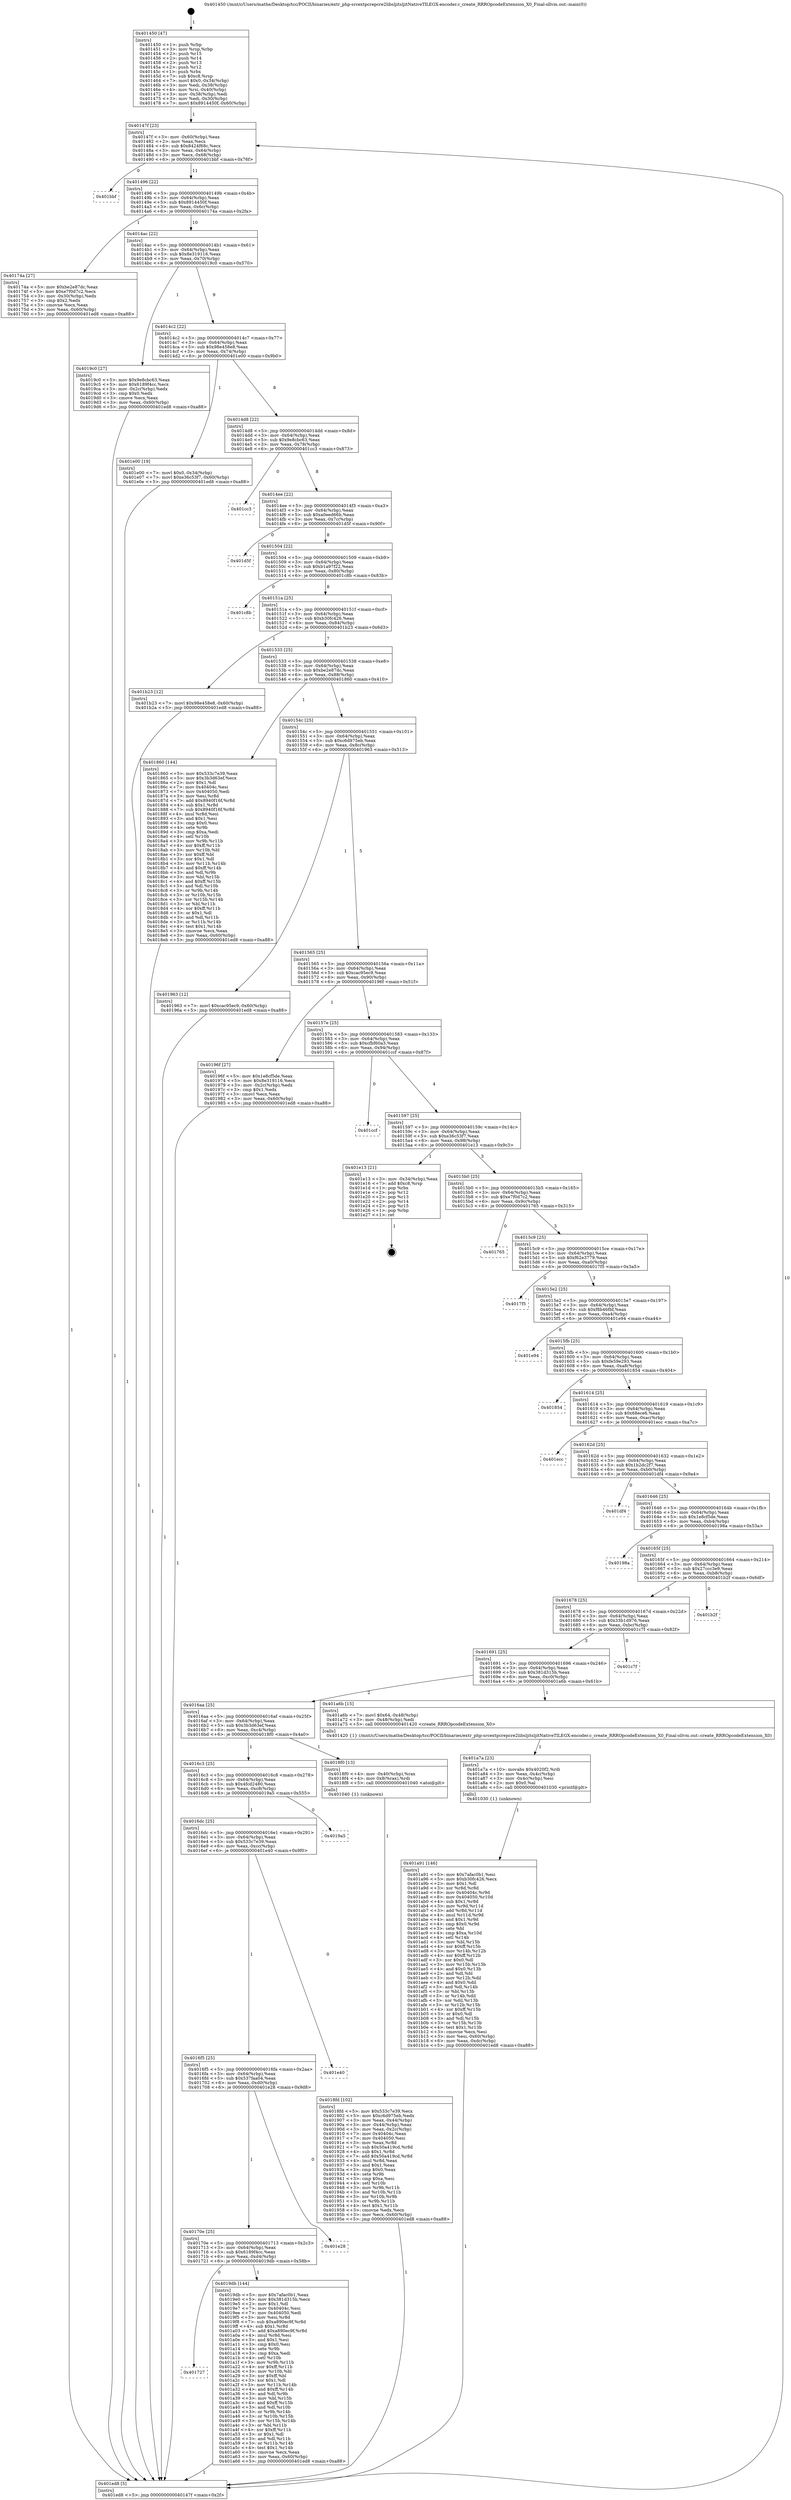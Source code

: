 digraph "0x401450" {
  label = "0x401450 (/mnt/c/Users/mathe/Desktop/tcc/POCII/binaries/extr_php-srcextpcrepcre2libsljitsljitNativeTILEGX-encoder.c_create_RRROpcodeExtension_X0_Final-ollvm.out::main(0))"
  labelloc = "t"
  node[shape=record]

  Entry [label="",width=0.3,height=0.3,shape=circle,fillcolor=black,style=filled]
  "0x40147f" [label="{
     0x40147f [23]\l
     | [instrs]\l
     &nbsp;&nbsp;0x40147f \<+3\>: mov -0x60(%rbp),%eax\l
     &nbsp;&nbsp;0x401482 \<+2\>: mov %eax,%ecx\l
     &nbsp;&nbsp;0x401484 \<+6\>: sub $0x8424f68c,%ecx\l
     &nbsp;&nbsp;0x40148a \<+3\>: mov %eax,-0x64(%rbp)\l
     &nbsp;&nbsp;0x40148d \<+3\>: mov %ecx,-0x68(%rbp)\l
     &nbsp;&nbsp;0x401490 \<+6\>: je 0000000000401bbf \<main+0x76f\>\l
  }"]
  "0x401bbf" [label="{
     0x401bbf\l
  }", style=dashed]
  "0x401496" [label="{
     0x401496 [22]\l
     | [instrs]\l
     &nbsp;&nbsp;0x401496 \<+5\>: jmp 000000000040149b \<main+0x4b\>\l
     &nbsp;&nbsp;0x40149b \<+3\>: mov -0x64(%rbp),%eax\l
     &nbsp;&nbsp;0x40149e \<+5\>: sub $0x8914450f,%eax\l
     &nbsp;&nbsp;0x4014a3 \<+3\>: mov %eax,-0x6c(%rbp)\l
     &nbsp;&nbsp;0x4014a6 \<+6\>: je 000000000040174a \<main+0x2fa\>\l
  }"]
  Exit [label="",width=0.3,height=0.3,shape=circle,fillcolor=black,style=filled,peripheries=2]
  "0x40174a" [label="{
     0x40174a [27]\l
     | [instrs]\l
     &nbsp;&nbsp;0x40174a \<+5\>: mov $0xbe2e87dc,%eax\l
     &nbsp;&nbsp;0x40174f \<+5\>: mov $0xe7f0d7c2,%ecx\l
     &nbsp;&nbsp;0x401754 \<+3\>: mov -0x30(%rbp),%edx\l
     &nbsp;&nbsp;0x401757 \<+3\>: cmp $0x2,%edx\l
     &nbsp;&nbsp;0x40175a \<+3\>: cmovne %ecx,%eax\l
     &nbsp;&nbsp;0x40175d \<+3\>: mov %eax,-0x60(%rbp)\l
     &nbsp;&nbsp;0x401760 \<+5\>: jmp 0000000000401ed8 \<main+0xa88\>\l
  }"]
  "0x4014ac" [label="{
     0x4014ac [22]\l
     | [instrs]\l
     &nbsp;&nbsp;0x4014ac \<+5\>: jmp 00000000004014b1 \<main+0x61\>\l
     &nbsp;&nbsp;0x4014b1 \<+3\>: mov -0x64(%rbp),%eax\l
     &nbsp;&nbsp;0x4014b4 \<+5\>: sub $0x8e319116,%eax\l
     &nbsp;&nbsp;0x4014b9 \<+3\>: mov %eax,-0x70(%rbp)\l
     &nbsp;&nbsp;0x4014bc \<+6\>: je 00000000004019c0 \<main+0x570\>\l
  }"]
  "0x401ed8" [label="{
     0x401ed8 [5]\l
     | [instrs]\l
     &nbsp;&nbsp;0x401ed8 \<+5\>: jmp 000000000040147f \<main+0x2f\>\l
  }"]
  "0x401450" [label="{
     0x401450 [47]\l
     | [instrs]\l
     &nbsp;&nbsp;0x401450 \<+1\>: push %rbp\l
     &nbsp;&nbsp;0x401451 \<+3\>: mov %rsp,%rbp\l
     &nbsp;&nbsp;0x401454 \<+2\>: push %r15\l
     &nbsp;&nbsp;0x401456 \<+2\>: push %r14\l
     &nbsp;&nbsp;0x401458 \<+2\>: push %r13\l
     &nbsp;&nbsp;0x40145a \<+2\>: push %r12\l
     &nbsp;&nbsp;0x40145c \<+1\>: push %rbx\l
     &nbsp;&nbsp;0x40145d \<+7\>: sub $0xc8,%rsp\l
     &nbsp;&nbsp;0x401464 \<+7\>: movl $0x0,-0x34(%rbp)\l
     &nbsp;&nbsp;0x40146b \<+3\>: mov %edi,-0x38(%rbp)\l
     &nbsp;&nbsp;0x40146e \<+4\>: mov %rsi,-0x40(%rbp)\l
     &nbsp;&nbsp;0x401472 \<+3\>: mov -0x38(%rbp),%edi\l
     &nbsp;&nbsp;0x401475 \<+3\>: mov %edi,-0x30(%rbp)\l
     &nbsp;&nbsp;0x401478 \<+7\>: movl $0x8914450f,-0x60(%rbp)\l
  }"]
  "0x401a91" [label="{
     0x401a91 [146]\l
     | [instrs]\l
     &nbsp;&nbsp;0x401a91 \<+5\>: mov $0x7afac0b1,%esi\l
     &nbsp;&nbsp;0x401a96 \<+5\>: mov $0xb30fc426,%ecx\l
     &nbsp;&nbsp;0x401a9b \<+2\>: mov $0x1,%dl\l
     &nbsp;&nbsp;0x401a9d \<+3\>: xor %r8d,%r8d\l
     &nbsp;&nbsp;0x401aa0 \<+8\>: mov 0x40404c,%r9d\l
     &nbsp;&nbsp;0x401aa8 \<+8\>: mov 0x404050,%r10d\l
     &nbsp;&nbsp;0x401ab0 \<+4\>: sub $0x1,%r8d\l
     &nbsp;&nbsp;0x401ab4 \<+3\>: mov %r9d,%r11d\l
     &nbsp;&nbsp;0x401ab7 \<+3\>: add %r8d,%r11d\l
     &nbsp;&nbsp;0x401aba \<+4\>: imul %r11d,%r9d\l
     &nbsp;&nbsp;0x401abe \<+4\>: and $0x1,%r9d\l
     &nbsp;&nbsp;0x401ac2 \<+4\>: cmp $0x0,%r9d\l
     &nbsp;&nbsp;0x401ac6 \<+3\>: sete %bl\l
     &nbsp;&nbsp;0x401ac9 \<+4\>: cmp $0xa,%r10d\l
     &nbsp;&nbsp;0x401acd \<+4\>: setl %r14b\l
     &nbsp;&nbsp;0x401ad1 \<+3\>: mov %bl,%r15b\l
     &nbsp;&nbsp;0x401ad4 \<+4\>: xor $0xff,%r15b\l
     &nbsp;&nbsp;0x401ad8 \<+3\>: mov %r14b,%r12b\l
     &nbsp;&nbsp;0x401adb \<+4\>: xor $0xff,%r12b\l
     &nbsp;&nbsp;0x401adf \<+3\>: xor $0x0,%dl\l
     &nbsp;&nbsp;0x401ae2 \<+3\>: mov %r15b,%r13b\l
     &nbsp;&nbsp;0x401ae5 \<+4\>: and $0x0,%r13b\l
     &nbsp;&nbsp;0x401ae9 \<+2\>: and %dl,%bl\l
     &nbsp;&nbsp;0x401aeb \<+3\>: mov %r12b,%dil\l
     &nbsp;&nbsp;0x401aee \<+4\>: and $0x0,%dil\l
     &nbsp;&nbsp;0x401af2 \<+3\>: and %dl,%r14b\l
     &nbsp;&nbsp;0x401af5 \<+3\>: or %bl,%r13b\l
     &nbsp;&nbsp;0x401af8 \<+3\>: or %r14b,%dil\l
     &nbsp;&nbsp;0x401afb \<+3\>: xor %dil,%r13b\l
     &nbsp;&nbsp;0x401afe \<+3\>: or %r12b,%r15b\l
     &nbsp;&nbsp;0x401b01 \<+4\>: xor $0xff,%r15b\l
     &nbsp;&nbsp;0x401b05 \<+3\>: or $0x0,%dl\l
     &nbsp;&nbsp;0x401b08 \<+3\>: and %dl,%r15b\l
     &nbsp;&nbsp;0x401b0b \<+3\>: or %r15b,%r13b\l
     &nbsp;&nbsp;0x401b0e \<+4\>: test $0x1,%r13b\l
     &nbsp;&nbsp;0x401b12 \<+3\>: cmovne %ecx,%esi\l
     &nbsp;&nbsp;0x401b15 \<+3\>: mov %esi,-0x60(%rbp)\l
     &nbsp;&nbsp;0x401b18 \<+6\>: mov %eax,-0xdc(%rbp)\l
     &nbsp;&nbsp;0x401b1e \<+5\>: jmp 0000000000401ed8 \<main+0xa88\>\l
  }"]
  "0x4019c0" [label="{
     0x4019c0 [27]\l
     | [instrs]\l
     &nbsp;&nbsp;0x4019c0 \<+5\>: mov $0x9e8cbc63,%eax\l
     &nbsp;&nbsp;0x4019c5 \<+5\>: mov $0x6189f4cc,%ecx\l
     &nbsp;&nbsp;0x4019ca \<+3\>: mov -0x2c(%rbp),%edx\l
     &nbsp;&nbsp;0x4019cd \<+3\>: cmp $0x0,%edx\l
     &nbsp;&nbsp;0x4019d0 \<+3\>: cmove %ecx,%eax\l
     &nbsp;&nbsp;0x4019d3 \<+3\>: mov %eax,-0x60(%rbp)\l
     &nbsp;&nbsp;0x4019d6 \<+5\>: jmp 0000000000401ed8 \<main+0xa88\>\l
  }"]
  "0x4014c2" [label="{
     0x4014c2 [22]\l
     | [instrs]\l
     &nbsp;&nbsp;0x4014c2 \<+5\>: jmp 00000000004014c7 \<main+0x77\>\l
     &nbsp;&nbsp;0x4014c7 \<+3\>: mov -0x64(%rbp),%eax\l
     &nbsp;&nbsp;0x4014ca \<+5\>: sub $0x98e458e8,%eax\l
     &nbsp;&nbsp;0x4014cf \<+3\>: mov %eax,-0x74(%rbp)\l
     &nbsp;&nbsp;0x4014d2 \<+6\>: je 0000000000401e00 \<main+0x9b0\>\l
  }"]
  "0x401a7a" [label="{
     0x401a7a [23]\l
     | [instrs]\l
     &nbsp;&nbsp;0x401a7a \<+10\>: movabs $0x4020f2,%rdi\l
     &nbsp;&nbsp;0x401a84 \<+3\>: mov %eax,-0x4c(%rbp)\l
     &nbsp;&nbsp;0x401a87 \<+3\>: mov -0x4c(%rbp),%esi\l
     &nbsp;&nbsp;0x401a8a \<+2\>: mov $0x0,%al\l
     &nbsp;&nbsp;0x401a8c \<+5\>: call 0000000000401030 \<printf@plt\>\l
     | [calls]\l
     &nbsp;&nbsp;0x401030 \{1\} (unknown)\l
  }"]
  "0x401e00" [label="{
     0x401e00 [19]\l
     | [instrs]\l
     &nbsp;&nbsp;0x401e00 \<+7\>: movl $0x0,-0x34(%rbp)\l
     &nbsp;&nbsp;0x401e07 \<+7\>: movl $0xe36c53f7,-0x60(%rbp)\l
     &nbsp;&nbsp;0x401e0e \<+5\>: jmp 0000000000401ed8 \<main+0xa88\>\l
  }"]
  "0x4014d8" [label="{
     0x4014d8 [22]\l
     | [instrs]\l
     &nbsp;&nbsp;0x4014d8 \<+5\>: jmp 00000000004014dd \<main+0x8d\>\l
     &nbsp;&nbsp;0x4014dd \<+3\>: mov -0x64(%rbp),%eax\l
     &nbsp;&nbsp;0x4014e0 \<+5\>: sub $0x9e8cbc63,%eax\l
     &nbsp;&nbsp;0x4014e5 \<+3\>: mov %eax,-0x78(%rbp)\l
     &nbsp;&nbsp;0x4014e8 \<+6\>: je 0000000000401cc3 \<main+0x873\>\l
  }"]
  "0x401727" [label="{
     0x401727\l
  }", style=dashed]
  "0x401cc3" [label="{
     0x401cc3\l
  }", style=dashed]
  "0x4014ee" [label="{
     0x4014ee [22]\l
     | [instrs]\l
     &nbsp;&nbsp;0x4014ee \<+5\>: jmp 00000000004014f3 \<main+0xa3\>\l
     &nbsp;&nbsp;0x4014f3 \<+3\>: mov -0x64(%rbp),%eax\l
     &nbsp;&nbsp;0x4014f6 \<+5\>: sub $0xa0eed66b,%eax\l
     &nbsp;&nbsp;0x4014fb \<+3\>: mov %eax,-0x7c(%rbp)\l
     &nbsp;&nbsp;0x4014fe \<+6\>: je 0000000000401d5f \<main+0x90f\>\l
  }"]
  "0x4019db" [label="{
     0x4019db [144]\l
     | [instrs]\l
     &nbsp;&nbsp;0x4019db \<+5\>: mov $0x7afac0b1,%eax\l
     &nbsp;&nbsp;0x4019e0 \<+5\>: mov $0x381d315b,%ecx\l
     &nbsp;&nbsp;0x4019e5 \<+2\>: mov $0x1,%dl\l
     &nbsp;&nbsp;0x4019e7 \<+7\>: mov 0x40404c,%esi\l
     &nbsp;&nbsp;0x4019ee \<+7\>: mov 0x404050,%edi\l
     &nbsp;&nbsp;0x4019f5 \<+3\>: mov %esi,%r8d\l
     &nbsp;&nbsp;0x4019f8 \<+7\>: sub $0xa890ec9f,%r8d\l
     &nbsp;&nbsp;0x4019ff \<+4\>: sub $0x1,%r8d\l
     &nbsp;&nbsp;0x401a03 \<+7\>: add $0xa890ec9f,%r8d\l
     &nbsp;&nbsp;0x401a0a \<+4\>: imul %r8d,%esi\l
     &nbsp;&nbsp;0x401a0e \<+3\>: and $0x1,%esi\l
     &nbsp;&nbsp;0x401a11 \<+3\>: cmp $0x0,%esi\l
     &nbsp;&nbsp;0x401a14 \<+4\>: sete %r9b\l
     &nbsp;&nbsp;0x401a18 \<+3\>: cmp $0xa,%edi\l
     &nbsp;&nbsp;0x401a1b \<+4\>: setl %r10b\l
     &nbsp;&nbsp;0x401a1f \<+3\>: mov %r9b,%r11b\l
     &nbsp;&nbsp;0x401a22 \<+4\>: xor $0xff,%r11b\l
     &nbsp;&nbsp;0x401a26 \<+3\>: mov %r10b,%bl\l
     &nbsp;&nbsp;0x401a29 \<+3\>: xor $0xff,%bl\l
     &nbsp;&nbsp;0x401a2c \<+3\>: xor $0x1,%dl\l
     &nbsp;&nbsp;0x401a2f \<+3\>: mov %r11b,%r14b\l
     &nbsp;&nbsp;0x401a32 \<+4\>: and $0xff,%r14b\l
     &nbsp;&nbsp;0x401a36 \<+3\>: and %dl,%r9b\l
     &nbsp;&nbsp;0x401a39 \<+3\>: mov %bl,%r15b\l
     &nbsp;&nbsp;0x401a3c \<+4\>: and $0xff,%r15b\l
     &nbsp;&nbsp;0x401a40 \<+3\>: and %dl,%r10b\l
     &nbsp;&nbsp;0x401a43 \<+3\>: or %r9b,%r14b\l
     &nbsp;&nbsp;0x401a46 \<+3\>: or %r10b,%r15b\l
     &nbsp;&nbsp;0x401a49 \<+3\>: xor %r15b,%r14b\l
     &nbsp;&nbsp;0x401a4c \<+3\>: or %bl,%r11b\l
     &nbsp;&nbsp;0x401a4f \<+4\>: xor $0xff,%r11b\l
     &nbsp;&nbsp;0x401a53 \<+3\>: or $0x1,%dl\l
     &nbsp;&nbsp;0x401a56 \<+3\>: and %dl,%r11b\l
     &nbsp;&nbsp;0x401a59 \<+3\>: or %r11b,%r14b\l
     &nbsp;&nbsp;0x401a5c \<+4\>: test $0x1,%r14b\l
     &nbsp;&nbsp;0x401a60 \<+3\>: cmovne %ecx,%eax\l
     &nbsp;&nbsp;0x401a63 \<+3\>: mov %eax,-0x60(%rbp)\l
     &nbsp;&nbsp;0x401a66 \<+5\>: jmp 0000000000401ed8 \<main+0xa88\>\l
  }"]
  "0x401d5f" [label="{
     0x401d5f\l
  }", style=dashed]
  "0x401504" [label="{
     0x401504 [22]\l
     | [instrs]\l
     &nbsp;&nbsp;0x401504 \<+5\>: jmp 0000000000401509 \<main+0xb9\>\l
     &nbsp;&nbsp;0x401509 \<+3\>: mov -0x64(%rbp),%eax\l
     &nbsp;&nbsp;0x40150c \<+5\>: sub $0xb1a97f22,%eax\l
     &nbsp;&nbsp;0x401511 \<+3\>: mov %eax,-0x80(%rbp)\l
     &nbsp;&nbsp;0x401514 \<+6\>: je 0000000000401c8b \<main+0x83b\>\l
  }"]
  "0x40170e" [label="{
     0x40170e [25]\l
     | [instrs]\l
     &nbsp;&nbsp;0x40170e \<+5\>: jmp 0000000000401713 \<main+0x2c3\>\l
     &nbsp;&nbsp;0x401713 \<+3\>: mov -0x64(%rbp),%eax\l
     &nbsp;&nbsp;0x401716 \<+5\>: sub $0x6189f4cc,%eax\l
     &nbsp;&nbsp;0x40171b \<+6\>: mov %eax,-0xd4(%rbp)\l
     &nbsp;&nbsp;0x401721 \<+6\>: je 00000000004019db \<main+0x58b\>\l
  }"]
  "0x401c8b" [label="{
     0x401c8b\l
  }", style=dashed]
  "0x40151a" [label="{
     0x40151a [25]\l
     | [instrs]\l
     &nbsp;&nbsp;0x40151a \<+5\>: jmp 000000000040151f \<main+0xcf\>\l
     &nbsp;&nbsp;0x40151f \<+3\>: mov -0x64(%rbp),%eax\l
     &nbsp;&nbsp;0x401522 \<+5\>: sub $0xb30fc426,%eax\l
     &nbsp;&nbsp;0x401527 \<+6\>: mov %eax,-0x84(%rbp)\l
     &nbsp;&nbsp;0x40152d \<+6\>: je 0000000000401b23 \<main+0x6d3\>\l
  }"]
  "0x401e28" [label="{
     0x401e28\l
  }", style=dashed]
  "0x401b23" [label="{
     0x401b23 [12]\l
     | [instrs]\l
     &nbsp;&nbsp;0x401b23 \<+7\>: movl $0x98e458e8,-0x60(%rbp)\l
     &nbsp;&nbsp;0x401b2a \<+5\>: jmp 0000000000401ed8 \<main+0xa88\>\l
  }"]
  "0x401533" [label="{
     0x401533 [25]\l
     | [instrs]\l
     &nbsp;&nbsp;0x401533 \<+5\>: jmp 0000000000401538 \<main+0xe8\>\l
     &nbsp;&nbsp;0x401538 \<+3\>: mov -0x64(%rbp),%eax\l
     &nbsp;&nbsp;0x40153b \<+5\>: sub $0xbe2e87dc,%eax\l
     &nbsp;&nbsp;0x401540 \<+6\>: mov %eax,-0x88(%rbp)\l
     &nbsp;&nbsp;0x401546 \<+6\>: je 0000000000401860 \<main+0x410\>\l
  }"]
  "0x4016f5" [label="{
     0x4016f5 [25]\l
     | [instrs]\l
     &nbsp;&nbsp;0x4016f5 \<+5\>: jmp 00000000004016fa \<main+0x2aa\>\l
     &nbsp;&nbsp;0x4016fa \<+3\>: mov -0x64(%rbp),%eax\l
     &nbsp;&nbsp;0x4016fd \<+5\>: sub $0x537faa04,%eax\l
     &nbsp;&nbsp;0x401702 \<+6\>: mov %eax,-0xd0(%rbp)\l
     &nbsp;&nbsp;0x401708 \<+6\>: je 0000000000401e28 \<main+0x9d8\>\l
  }"]
  "0x401860" [label="{
     0x401860 [144]\l
     | [instrs]\l
     &nbsp;&nbsp;0x401860 \<+5\>: mov $0x533c7e39,%eax\l
     &nbsp;&nbsp;0x401865 \<+5\>: mov $0x3b3d63ef,%ecx\l
     &nbsp;&nbsp;0x40186a \<+2\>: mov $0x1,%dl\l
     &nbsp;&nbsp;0x40186c \<+7\>: mov 0x40404c,%esi\l
     &nbsp;&nbsp;0x401873 \<+7\>: mov 0x404050,%edi\l
     &nbsp;&nbsp;0x40187a \<+3\>: mov %esi,%r8d\l
     &nbsp;&nbsp;0x40187d \<+7\>: add $0x8940f16f,%r8d\l
     &nbsp;&nbsp;0x401884 \<+4\>: sub $0x1,%r8d\l
     &nbsp;&nbsp;0x401888 \<+7\>: sub $0x8940f16f,%r8d\l
     &nbsp;&nbsp;0x40188f \<+4\>: imul %r8d,%esi\l
     &nbsp;&nbsp;0x401893 \<+3\>: and $0x1,%esi\l
     &nbsp;&nbsp;0x401896 \<+3\>: cmp $0x0,%esi\l
     &nbsp;&nbsp;0x401899 \<+4\>: sete %r9b\l
     &nbsp;&nbsp;0x40189d \<+3\>: cmp $0xa,%edi\l
     &nbsp;&nbsp;0x4018a0 \<+4\>: setl %r10b\l
     &nbsp;&nbsp;0x4018a4 \<+3\>: mov %r9b,%r11b\l
     &nbsp;&nbsp;0x4018a7 \<+4\>: xor $0xff,%r11b\l
     &nbsp;&nbsp;0x4018ab \<+3\>: mov %r10b,%bl\l
     &nbsp;&nbsp;0x4018ae \<+3\>: xor $0xff,%bl\l
     &nbsp;&nbsp;0x4018b1 \<+3\>: xor $0x1,%dl\l
     &nbsp;&nbsp;0x4018b4 \<+3\>: mov %r11b,%r14b\l
     &nbsp;&nbsp;0x4018b7 \<+4\>: and $0xff,%r14b\l
     &nbsp;&nbsp;0x4018bb \<+3\>: and %dl,%r9b\l
     &nbsp;&nbsp;0x4018be \<+3\>: mov %bl,%r15b\l
     &nbsp;&nbsp;0x4018c1 \<+4\>: and $0xff,%r15b\l
     &nbsp;&nbsp;0x4018c5 \<+3\>: and %dl,%r10b\l
     &nbsp;&nbsp;0x4018c8 \<+3\>: or %r9b,%r14b\l
     &nbsp;&nbsp;0x4018cb \<+3\>: or %r10b,%r15b\l
     &nbsp;&nbsp;0x4018ce \<+3\>: xor %r15b,%r14b\l
     &nbsp;&nbsp;0x4018d1 \<+3\>: or %bl,%r11b\l
     &nbsp;&nbsp;0x4018d4 \<+4\>: xor $0xff,%r11b\l
     &nbsp;&nbsp;0x4018d8 \<+3\>: or $0x1,%dl\l
     &nbsp;&nbsp;0x4018db \<+3\>: and %dl,%r11b\l
     &nbsp;&nbsp;0x4018de \<+3\>: or %r11b,%r14b\l
     &nbsp;&nbsp;0x4018e1 \<+4\>: test $0x1,%r14b\l
     &nbsp;&nbsp;0x4018e5 \<+3\>: cmovne %ecx,%eax\l
     &nbsp;&nbsp;0x4018e8 \<+3\>: mov %eax,-0x60(%rbp)\l
     &nbsp;&nbsp;0x4018eb \<+5\>: jmp 0000000000401ed8 \<main+0xa88\>\l
  }"]
  "0x40154c" [label="{
     0x40154c [25]\l
     | [instrs]\l
     &nbsp;&nbsp;0x40154c \<+5\>: jmp 0000000000401551 \<main+0x101\>\l
     &nbsp;&nbsp;0x401551 \<+3\>: mov -0x64(%rbp),%eax\l
     &nbsp;&nbsp;0x401554 \<+5\>: sub $0xc6d975eb,%eax\l
     &nbsp;&nbsp;0x401559 \<+6\>: mov %eax,-0x8c(%rbp)\l
     &nbsp;&nbsp;0x40155f \<+6\>: je 0000000000401963 \<main+0x513\>\l
  }"]
  "0x401e40" [label="{
     0x401e40\l
  }", style=dashed]
  "0x401963" [label="{
     0x401963 [12]\l
     | [instrs]\l
     &nbsp;&nbsp;0x401963 \<+7\>: movl $0xcac95ec9,-0x60(%rbp)\l
     &nbsp;&nbsp;0x40196a \<+5\>: jmp 0000000000401ed8 \<main+0xa88\>\l
  }"]
  "0x401565" [label="{
     0x401565 [25]\l
     | [instrs]\l
     &nbsp;&nbsp;0x401565 \<+5\>: jmp 000000000040156a \<main+0x11a\>\l
     &nbsp;&nbsp;0x40156a \<+3\>: mov -0x64(%rbp),%eax\l
     &nbsp;&nbsp;0x40156d \<+5\>: sub $0xcac95ec9,%eax\l
     &nbsp;&nbsp;0x401572 \<+6\>: mov %eax,-0x90(%rbp)\l
     &nbsp;&nbsp;0x401578 \<+6\>: je 000000000040196f \<main+0x51f\>\l
  }"]
  "0x4016dc" [label="{
     0x4016dc [25]\l
     | [instrs]\l
     &nbsp;&nbsp;0x4016dc \<+5\>: jmp 00000000004016e1 \<main+0x291\>\l
     &nbsp;&nbsp;0x4016e1 \<+3\>: mov -0x64(%rbp),%eax\l
     &nbsp;&nbsp;0x4016e4 \<+5\>: sub $0x533c7e39,%eax\l
     &nbsp;&nbsp;0x4016e9 \<+6\>: mov %eax,-0xcc(%rbp)\l
     &nbsp;&nbsp;0x4016ef \<+6\>: je 0000000000401e40 \<main+0x9f0\>\l
  }"]
  "0x40196f" [label="{
     0x40196f [27]\l
     | [instrs]\l
     &nbsp;&nbsp;0x40196f \<+5\>: mov $0x1e8cf5de,%eax\l
     &nbsp;&nbsp;0x401974 \<+5\>: mov $0x8e319116,%ecx\l
     &nbsp;&nbsp;0x401979 \<+3\>: mov -0x2c(%rbp),%edx\l
     &nbsp;&nbsp;0x40197c \<+3\>: cmp $0x1,%edx\l
     &nbsp;&nbsp;0x40197f \<+3\>: cmovl %ecx,%eax\l
     &nbsp;&nbsp;0x401982 \<+3\>: mov %eax,-0x60(%rbp)\l
     &nbsp;&nbsp;0x401985 \<+5\>: jmp 0000000000401ed8 \<main+0xa88\>\l
  }"]
  "0x40157e" [label="{
     0x40157e [25]\l
     | [instrs]\l
     &nbsp;&nbsp;0x40157e \<+5\>: jmp 0000000000401583 \<main+0x133\>\l
     &nbsp;&nbsp;0x401583 \<+3\>: mov -0x64(%rbp),%eax\l
     &nbsp;&nbsp;0x401586 \<+5\>: sub $0xcfbf60a3,%eax\l
     &nbsp;&nbsp;0x40158b \<+6\>: mov %eax,-0x94(%rbp)\l
     &nbsp;&nbsp;0x401591 \<+6\>: je 0000000000401ccf \<main+0x87f\>\l
  }"]
  "0x4019a5" [label="{
     0x4019a5\l
  }", style=dashed]
  "0x401ccf" [label="{
     0x401ccf\l
  }", style=dashed]
  "0x401597" [label="{
     0x401597 [25]\l
     | [instrs]\l
     &nbsp;&nbsp;0x401597 \<+5\>: jmp 000000000040159c \<main+0x14c\>\l
     &nbsp;&nbsp;0x40159c \<+3\>: mov -0x64(%rbp),%eax\l
     &nbsp;&nbsp;0x40159f \<+5\>: sub $0xe36c53f7,%eax\l
     &nbsp;&nbsp;0x4015a4 \<+6\>: mov %eax,-0x98(%rbp)\l
     &nbsp;&nbsp;0x4015aa \<+6\>: je 0000000000401e13 \<main+0x9c3\>\l
  }"]
  "0x4018fd" [label="{
     0x4018fd [102]\l
     | [instrs]\l
     &nbsp;&nbsp;0x4018fd \<+5\>: mov $0x533c7e39,%ecx\l
     &nbsp;&nbsp;0x401902 \<+5\>: mov $0xc6d975eb,%edx\l
     &nbsp;&nbsp;0x401907 \<+3\>: mov %eax,-0x44(%rbp)\l
     &nbsp;&nbsp;0x40190a \<+3\>: mov -0x44(%rbp),%eax\l
     &nbsp;&nbsp;0x40190d \<+3\>: mov %eax,-0x2c(%rbp)\l
     &nbsp;&nbsp;0x401910 \<+7\>: mov 0x40404c,%eax\l
     &nbsp;&nbsp;0x401917 \<+7\>: mov 0x404050,%esi\l
     &nbsp;&nbsp;0x40191e \<+3\>: mov %eax,%r8d\l
     &nbsp;&nbsp;0x401921 \<+7\>: sub $0x50a419cd,%r8d\l
     &nbsp;&nbsp;0x401928 \<+4\>: sub $0x1,%r8d\l
     &nbsp;&nbsp;0x40192c \<+7\>: add $0x50a419cd,%r8d\l
     &nbsp;&nbsp;0x401933 \<+4\>: imul %r8d,%eax\l
     &nbsp;&nbsp;0x401937 \<+3\>: and $0x1,%eax\l
     &nbsp;&nbsp;0x40193a \<+3\>: cmp $0x0,%eax\l
     &nbsp;&nbsp;0x40193d \<+4\>: sete %r9b\l
     &nbsp;&nbsp;0x401941 \<+3\>: cmp $0xa,%esi\l
     &nbsp;&nbsp;0x401944 \<+4\>: setl %r10b\l
     &nbsp;&nbsp;0x401948 \<+3\>: mov %r9b,%r11b\l
     &nbsp;&nbsp;0x40194b \<+3\>: and %r10b,%r11b\l
     &nbsp;&nbsp;0x40194e \<+3\>: xor %r10b,%r9b\l
     &nbsp;&nbsp;0x401951 \<+3\>: or %r9b,%r11b\l
     &nbsp;&nbsp;0x401954 \<+4\>: test $0x1,%r11b\l
     &nbsp;&nbsp;0x401958 \<+3\>: cmovne %edx,%ecx\l
     &nbsp;&nbsp;0x40195b \<+3\>: mov %ecx,-0x60(%rbp)\l
     &nbsp;&nbsp;0x40195e \<+5\>: jmp 0000000000401ed8 \<main+0xa88\>\l
  }"]
  "0x401e13" [label="{
     0x401e13 [21]\l
     | [instrs]\l
     &nbsp;&nbsp;0x401e13 \<+3\>: mov -0x34(%rbp),%eax\l
     &nbsp;&nbsp;0x401e16 \<+7\>: add $0xc8,%rsp\l
     &nbsp;&nbsp;0x401e1d \<+1\>: pop %rbx\l
     &nbsp;&nbsp;0x401e1e \<+2\>: pop %r12\l
     &nbsp;&nbsp;0x401e20 \<+2\>: pop %r13\l
     &nbsp;&nbsp;0x401e22 \<+2\>: pop %r14\l
     &nbsp;&nbsp;0x401e24 \<+2\>: pop %r15\l
     &nbsp;&nbsp;0x401e26 \<+1\>: pop %rbp\l
     &nbsp;&nbsp;0x401e27 \<+1\>: ret\l
  }"]
  "0x4015b0" [label="{
     0x4015b0 [25]\l
     | [instrs]\l
     &nbsp;&nbsp;0x4015b0 \<+5\>: jmp 00000000004015b5 \<main+0x165\>\l
     &nbsp;&nbsp;0x4015b5 \<+3\>: mov -0x64(%rbp),%eax\l
     &nbsp;&nbsp;0x4015b8 \<+5\>: sub $0xe7f0d7c2,%eax\l
     &nbsp;&nbsp;0x4015bd \<+6\>: mov %eax,-0x9c(%rbp)\l
     &nbsp;&nbsp;0x4015c3 \<+6\>: je 0000000000401765 \<main+0x315\>\l
  }"]
  "0x4016c3" [label="{
     0x4016c3 [25]\l
     | [instrs]\l
     &nbsp;&nbsp;0x4016c3 \<+5\>: jmp 00000000004016c8 \<main+0x278\>\l
     &nbsp;&nbsp;0x4016c8 \<+3\>: mov -0x64(%rbp),%eax\l
     &nbsp;&nbsp;0x4016cb \<+5\>: sub $0x4fcd2480,%eax\l
     &nbsp;&nbsp;0x4016d0 \<+6\>: mov %eax,-0xc8(%rbp)\l
     &nbsp;&nbsp;0x4016d6 \<+6\>: je 00000000004019a5 \<main+0x555\>\l
  }"]
  "0x401765" [label="{
     0x401765\l
  }", style=dashed]
  "0x4015c9" [label="{
     0x4015c9 [25]\l
     | [instrs]\l
     &nbsp;&nbsp;0x4015c9 \<+5\>: jmp 00000000004015ce \<main+0x17e\>\l
     &nbsp;&nbsp;0x4015ce \<+3\>: mov -0x64(%rbp),%eax\l
     &nbsp;&nbsp;0x4015d1 \<+5\>: sub $0xf62e3779,%eax\l
     &nbsp;&nbsp;0x4015d6 \<+6\>: mov %eax,-0xa0(%rbp)\l
     &nbsp;&nbsp;0x4015dc \<+6\>: je 00000000004017f5 \<main+0x3a5\>\l
  }"]
  "0x4018f0" [label="{
     0x4018f0 [13]\l
     | [instrs]\l
     &nbsp;&nbsp;0x4018f0 \<+4\>: mov -0x40(%rbp),%rax\l
     &nbsp;&nbsp;0x4018f4 \<+4\>: mov 0x8(%rax),%rdi\l
     &nbsp;&nbsp;0x4018f8 \<+5\>: call 0000000000401040 \<atoi@plt\>\l
     | [calls]\l
     &nbsp;&nbsp;0x401040 \{1\} (unknown)\l
  }"]
  "0x4017f5" [label="{
     0x4017f5\l
  }", style=dashed]
  "0x4015e2" [label="{
     0x4015e2 [25]\l
     | [instrs]\l
     &nbsp;&nbsp;0x4015e2 \<+5\>: jmp 00000000004015e7 \<main+0x197\>\l
     &nbsp;&nbsp;0x4015e7 \<+3\>: mov -0x64(%rbp),%eax\l
     &nbsp;&nbsp;0x4015ea \<+5\>: sub $0xf8b46fbf,%eax\l
     &nbsp;&nbsp;0x4015ef \<+6\>: mov %eax,-0xa4(%rbp)\l
     &nbsp;&nbsp;0x4015f5 \<+6\>: je 0000000000401e94 \<main+0xa44\>\l
  }"]
  "0x4016aa" [label="{
     0x4016aa [25]\l
     | [instrs]\l
     &nbsp;&nbsp;0x4016aa \<+5\>: jmp 00000000004016af \<main+0x25f\>\l
     &nbsp;&nbsp;0x4016af \<+3\>: mov -0x64(%rbp),%eax\l
     &nbsp;&nbsp;0x4016b2 \<+5\>: sub $0x3b3d63ef,%eax\l
     &nbsp;&nbsp;0x4016b7 \<+6\>: mov %eax,-0xc4(%rbp)\l
     &nbsp;&nbsp;0x4016bd \<+6\>: je 00000000004018f0 \<main+0x4a0\>\l
  }"]
  "0x401e94" [label="{
     0x401e94\l
  }", style=dashed]
  "0x4015fb" [label="{
     0x4015fb [25]\l
     | [instrs]\l
     &nbsp;&nbsp;0x4015fb \<+5\>: jmp 0000000000401600 \<main+0x1b0\>\l
     &nbsp;&nbsp;0x401600 \<+3\>: mov -0x64(%rbp),%eax\l
     &nbsp;&nbsp;0x401603 \<+5\>: sub $0xfe59e293,%eax\l
     &nbsp;&nbsp;0x401608 \<+6\>: mov %eax,-0xa8(%rbp)\l
     &nbsp;&nbsp;0x40160e \<+6\>: je 0000000000401854 \<main+0x404\>\l
  }"]
  "0x401a6b" [label="{
     0x401a6b [15]\l
     | [instrs]\l
     &nbsp;&nbsp;0x401a6b \<+7\>: movl $0x64,-0x48(%rbp)\l
     &nbsp;&nbsp;0x401a72 \<+3\>: mov -0x48(%rbp),%edi\l
     &nbsp;&nbsp;0x401a75 \<+5\>: call 0000000000401420 \<create_RRROpcodeExtension_X0\>\l
     | [calls]\l
     &nbsp;&nbsp;0x401420 \{1\} (/mnt/c/Users/mathe/Desktop/tcc/POCII/binaries/extr_php-srcextpcrepcre2libsljitsljitNativeTILEGX-encoder.c_create_RRROpcodeExtension_X0_Final-ollvm.out::create_RRROpcodeExtension_X0)\l
  }"]
  "0x401854" [label="{
     0x401854\l
  }", style=dashed]
  "0x401614" [label="{
     0x401614 [25]\l
     | [instrs]\l
     &nbsp;&nbsp;0x401614 \<+5\>: jmp 0000000000401619 \<main+0x1c9\>\l
     &nbsp;&nbsp;0x401619 \<+3\>: mov -0x64(%rbp),%eax\l
     &nbsp;&nbsp;0x40161c \<+5\>: sub $0x68ece6,%eax\l
     &nbsp;&nbsp;0x401621 \<+6\>: mov %eax,-0xac(%rbp)\l
     &nbsp;&nbsp;0x401627 \<+6\>: je 0000000000401ecc \<main+0xa7c\>\l
  }"]
  "0x401691" [label="{
     0x401691 [25]\l
     | [instrs]\l
     &nbsp;&nbsp;0x401691 \<+5\>: jmp 0000000000401696 \<main+0x246\>\l
     &nbsp;&nbsp;0x401696 \<+3\>: mov -0x64(%rbp),%eax\l
     &nbsp;&nbsp;0x401699 \<+5\>: sub $0x381d315b,%eax\l
     &nbsp;&nbsp;0x40169e \<+6\>: mov %eax,-0xc0(%rbp)\l
     &nbsp;&nbsp;0x4016a4 \<+6\>: je 0000000000401a6b \<main+0x61b\>\l
  }"]
  "0x401ecc" [label="{
     0x401ecc\l
  }", style=dashed]
  "0x40162d" [label="{
     0x40162d [25]\l
     | [instrs]\l
     &nbsp;&nbsp;0x40162d \<+5\>: jmp 0000000000401632 \<main+0x1e2\>\l
     &nbsp;&nbsp;0x401632 \<+3\>: mov -0x64(%rbp),%eax\l
     &nbsp;&nbsp;0x401635 \<+5\>: sub $0x1b2dc2f7,%eax\l
     &nbsp;&nbsp;0x40163a \<+6\>: mov %eax,-0xb0(%rbp)\l
     &nbsp;&nbsp;0x401640 \<+6\>: je 0000000000401df4 \<main+0x9a4\>\l
  }"]
  "0x401c7f" [label="{
     0x401c7f\l
  }", style=dashed]
  "0x401df4" [label="{
     0x401df4\l
  }", style=dashed]
  "0x401646" [label="{
     0x401646 [25]\l
     | [instrs]\l
     &nbsp;&nbsp;0x401646 \<+5\>: jmp 000000000040164b \<main+0x1fb\>\l
     &nbsp;&nbsp;0x40164b \<+3\>: mov -0x64(%rbp),%eax\l
     &nbsp;&nbsp;0x40164e \<+5\>: sub $0x1e8cf5de,%eax\l
     &nbsp;&nbsp;0x401653 \<+6\>: mov %eax,-0xb4(%rbp)\l
     &nbsp;&nbsp;0x401659 \<+6\>: je 000000000040198a \<main+0x53a\>\l
  }"]
  "0x401678" [label="{
     0x401678 [25]\l
     | [instrs]\l
     &nbsp;&nbsp;0x401678 \<+5\>: jmp 000000000040167d \<main+0x22d\>\l
     &nbsp;&nbsp;0x40167d \<+3\>: mov -0x64(%rbp),%eax\l
     &nbsp;&nbsp;0x401680 \<+5\>: sub $0x33b1d976,%eax\l
     &nbsp;&nbsp;0x401685 \<+6\>: mov %eax,-0xbc(%rbp)\l
     &nbsp;&nbsp;0x40168b \<+6\>: je 0000000000401c7f \<main+0x82f\>\l
  }"]
  "0x40198a" [label="{
     0x40198a\l
  }", style=dashed]
  "0x40165f" [label="{
     0x40165f [25]\l
     | [instrs]\l
     &nbsp;&nbsp;0x40165f \<+5\>: jmp 0000000000401664 \<main+0x214\>\l
     &nbsp;&nbsp;0x401664 \<+3\>: mov -0x64(%rbp),%eax\l
     &nbsp;&nbsp;0x401667 \<+5\>: sub $0x27ccc3e9,%eax\l
     &nbsp;&nbsp;0x40166c \<+6\>: mov %eax,-0xb8(%rbp)\l
     &nbsp;&nbsp;0x401672 \<+6\>: je 0000000000401b2f \<main+0x6df\>\l
  }"]
  "0x401b2f" [label="{
     0x401b2f\l
  }", style=dashed]
  Entry -> "0x401450" [label=" 1"]
  "0x40147f" -> "0x401bbf" [label=" 0"]
  "0x40147f" -> "0x401496" [label=" 11"]
  "0x401e13" -> Exit [label=" 1"]
  "0x401496" -> "0x40174a" [label=" 1"]
  "0x401496" -> "0x4014ac" [label=" 10"]
  "0x40174a" -> "0x401ed8" [label=" 1"]
  "0x401450" -> "0x40147f" [label=" 1"]
  "0x401ed8" -> "0x40147f" [label=" 10"]
  "0x401e00" -> "0x401ed8" [label=" 1"]
  "0x4014ac" -> "0x4019c0" [label=" 1"]
  "0x4014ac" -> "0x4014c2" [label=" 9"]
  "0x401b23" -> "0x401ed8" [label=" 1"]
  "0x4014c2" -> "0x401e00" [label=" 1"]
  "0x4014c2" -> "0x4014d8" [label=" 8"]
  "0x401a91" -> "0x401ed8" [label=" 1"]
  "0x4014d8" -> "0x401cc3" [label=" 0"]
  "0x4014d8" -> "0x4014ee" [label=" 8"]
  "0x401a7a" -> "0x401a91" [label=" 1"]
  "0x4014ee" -> "0x401d5f" [label=" 0"]
  "0x4014ee" -> "0x401504" [label=" 8"]
  "0x401a6b" -> "0x401a7a" [label=" 1"]
  "0x401504" -> "0x401c8b" [label=" 0"]
  "0x401504" -> "0x40151a" [label=" 8"]
  "0x40170e" -> "0x401727" [label=" 0"]
  "0x40151a" -> "0x401b23" [label=" 1"]
  "0x40151a" -> "0x401533" [label=" 7"]
  "0x40170e" -> "0x4019db" [label=" 1"]
  "0x401533" -> "0x401860" [label=" 1"]
  "0x401533" -> "0x40154c" [label=" 6"]
  "0x401860" -> "0x401ed8" [label=" 1"]
  "0x4016f5" -> "0x40170e" [label=" 1"]
  "0x40154c" -> "0x401963" [label=" 1"]
  "0x40154c" -> "0x401565" [label=" 5"]
  "0x4016f5" -> "0x401e28" [label=" 0"]
  "0x401565" -> "0x40196f" [label=" 1"]
  "0x401565" -> "0x40157e" [label=" 4"]
  "0x4016dc" -> "0x4016f5" [label=" 1"]
  "0x40157e" -> "0x401ccf" [label=" 0"]
  "0x40157e" -> "0x401597" [label=" 4"]
  "0x4016dc" -> "0x401e40" [label=" 0"]
  "0x401597" -> "0x401e13" [label=" 1"]
  "0x401597" -> "0x4015b0" [label=" 3"]
  "0x4016c3" -> "0x4016dc" [label=" 1"]
  "0x4015b0" -> "0x401765" [label=" 0"]
  "0x4015b0" -> "0x4015c9" [label=" 3"]
  "0x4016c3" -> "0x4019a5" [label=" 0"]
  "0x4015c9" -> "0x4017f5" [label=" 0"]
  "0x4015c9" -> "0x4015e2" [label=" 3"]
  "0x4019db" -> "0x401ed8" [label=" 1"]
  "0x4015e2" -> "0x401e94" [label=" 0"]
  "0x4015e2" -> "0x4015fb" [label=" 3"]
  "0x40196f" -> "0x401ed8" [label=" 1"]
  "0x4015fb" -> "0x401854" [label=" 0"]
  "0x4015fb" -> "0x401614" [label=" 3"]
  "0x401963" -> "0x401ed8" [label=" 1"]
  "0x401614" -> "0x401ecc" [label=" 0"]
  "0x401614" -> "0x40162d" [label=" 3"]
  "0x4018f0" -> "0x4018fd" [label=" 1"]
  "0x40162d" -> "0x401df4" [label=" 0"]
  "0x40162d" -> "0x401646" [label=" 3"]
  "0x4016aa" -> "0x4016c3" [label=" 1"]
  "0x401646" -> "0x40198a" [label=" 0"]
  "0x401646" -> "0x40165f" [label=" 3"]
  "0x4019c0" -> "0x401ed8" [label=" 1"]
  "0x40165f" -> "0x401b2f" [label=" 0"]
  "0x40165f" -> "0x401678" [label=" 3"]
  "0x4016aa" -> "0x4018f0" [label=" 1"]
  "0x401678" -> "0x401c7f" [label=" 0"]
  "0x401678" -> "0x401691" [label=" 3"]
  "0x4018fd" -> "0x401ed8" [label=" 1"]
  "0x401691" -> "0x401a6b" [label=" 1"]
  "0x401691" -> "0x4016aa" [label=" 2"]
}

